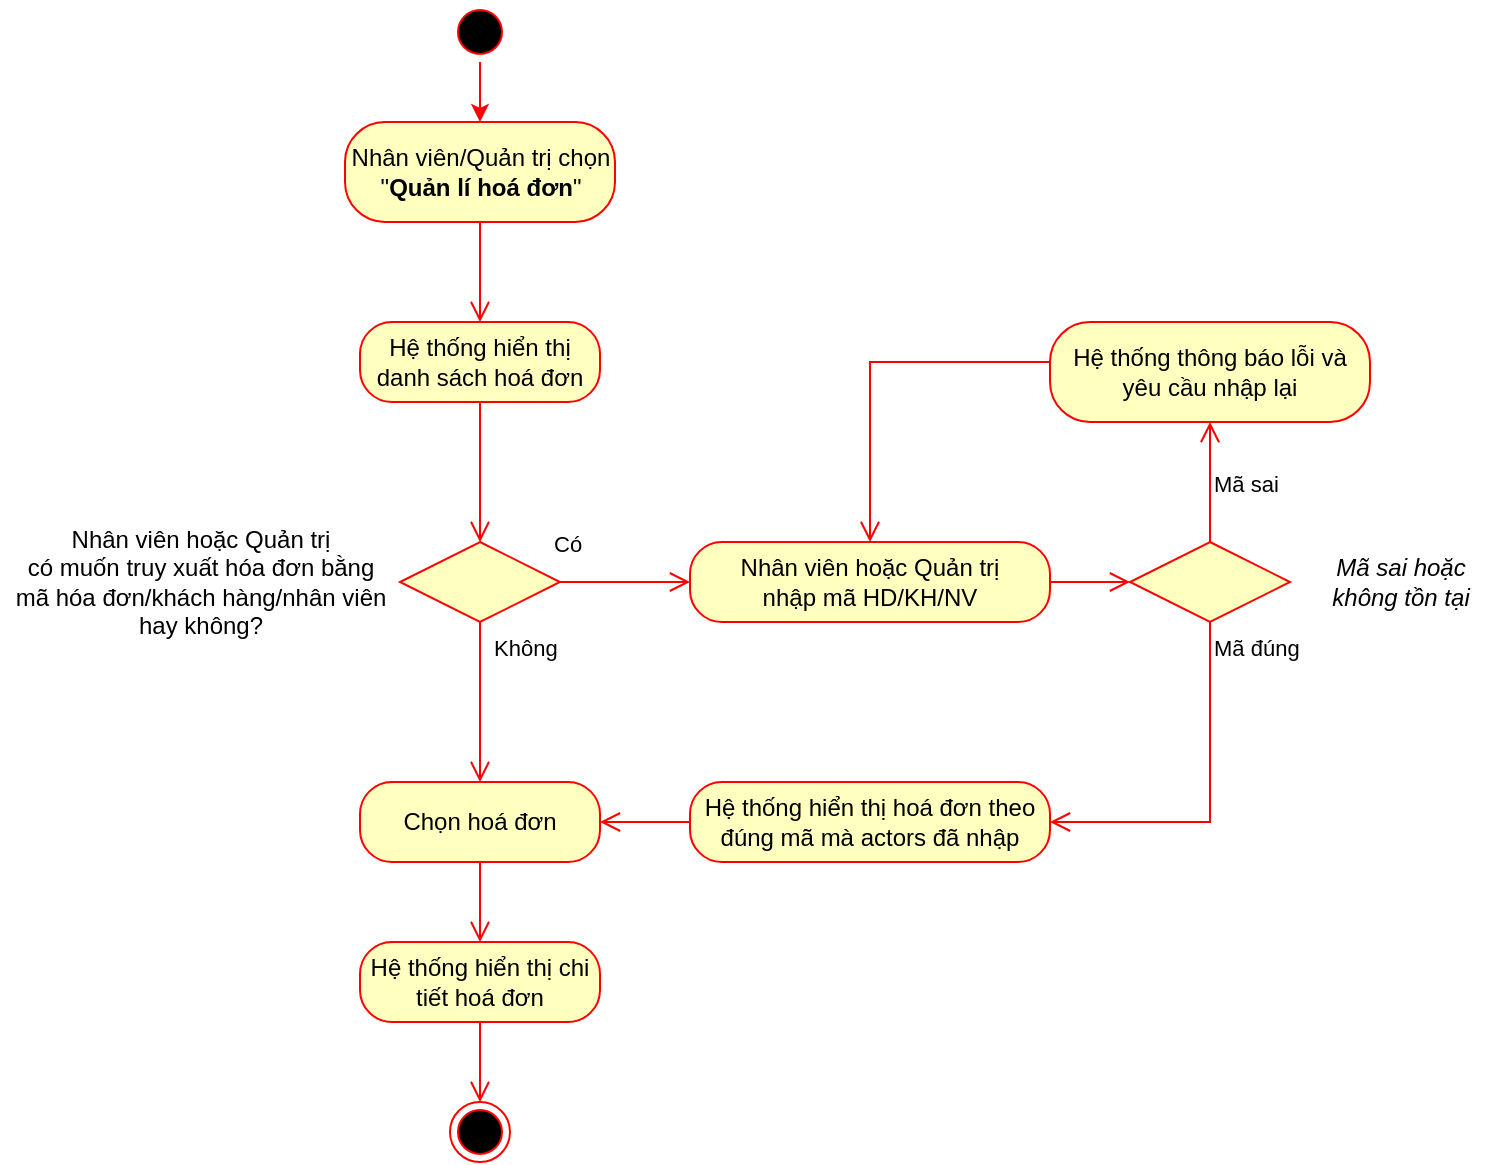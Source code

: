 <mxfile version="20.3.0" type="device"><diagram id="HFyBtDEWy9_jmM7SHwAS" name="Page-1"><mxGraphModel dx="1038" dy="649" grid="1" gridSize="10" guides="1" tooltips="1" connect="1" arrows="1" fold="1" page="1" pageScale="1" pageWidth="850" pageHeight="1100" math="0" shadow="0"><root><mxCell id="0"/><mxCell id="1" parent="0"/><mxCell id="i_cpZviZaRohsvwfuiA--39" value="" style="ellipse;html=1;shape=endState;fillColor=#000000;strokeColor=#ff0000;fontFamily=Times New Roman;fontSize=12;" parent="1" vertex="1"><mxGeometry x="310" y="570" width="30" height="30" as="geometry"/></mxCell><mxCell id="_ZzUIRtdHsrISLkcb20D-2" value="" style="endArrow=classic;html=1;rounded=0;fontFamily=Times New Roman;fontSize=12;strokeColor=#FF0000;" parent="1" source="_ZzUIRtdHsrISLkcb20D-11" target="Y8sV1J0q76GP5eiDk2bY-1" edge="1"><mxGeometry width="50" height="50" relative="1" as="geometry"><mxPoint x="330" y="50" as="sourcePoint"/><mxPoint x="325" y="90" as="targetPoint"/></mxGeometry></mxCell><mxCell id="_ZzUIRtdHsrISLkcb20D-11" value="" style="ellipse;html=1;shape=startState;fillColor=#000000;strokeColor=#ff0000;" parent="1" vertex="1"><mxGeometry x="310" y="20" width="30" height="30" as="geometry"/></mxCell><mxCell id="Y8sV1J0q76GP5eiDk2bY-1" value="Nhân viên/Quản trị chọn &quot;&lt;b&gt;Quản lí hoá đơn&lt;/b&gt;&quot;" style="rounded=1;whiteSpace=wrap;html=1;arcSize=40;fontColor=#000000;fillColor=#ffffc0;strokeColor=#ff0000;" parent="1" vertex="1"><mxGeometry x="257.5" y="80" width="135" height="50" as="geometry"/></mxCell><mxCell id="Y8sV1J0q76GP5eiDk2bY-2" value="" style="edgeStyle=orthogonalEdgeStyle;html=1;verticalAlign=bottom;endArrow=open;endSize=8;strokeColor=#ff0000;rounded=0;" parent="1" source="Y8sV1J0q76GP5eiDk2bY-1" target="Y8sV1J0q76GP5eiDk2bY-3" edge="1"><mxGeometry relative="1" as="geometry"><mxPoint x="330" y="210" as="targetPoint"/></mxGeometry></mxCell><mxCell id="Y8sV1J0q76GP5eiDk2bY-3" value="Hệ thống hiển thị danh sách hoá đơn" style="rounded=1;whiteSpace=wrap;html=1;arcSize=40;fontColor=#000000;fillColor=#ffffc0;strokeColor=#ff0000;" parent="1" vertex="1"><mxGeometry x="265" y="180" width="120" height="40" as="geometry"/></mxCell><mxCell id="Y8sV1J0q76GP5eiDk2bY-4" value="" style="edgeStyle=orthogonalEdgeStyle;html=1;verticalAlign=bottom;endArrow=open;endSize=8;strokeColor=#ff0000;rounded=0;" parent="1" source="Y8sV1J0q76GP5eiDk2bY-3" target="9kVil1ZLE7HECUKkinq9-5" edge="1"><mxGeometry relative="1" as="geometry"><mxPoint x="325" y="260" as="targetPoint"/></mxGeometry></mxCell><mxCell id="Y8sV1J0q76GP5eiDk2bY-24" value="" style="rhombus;whiteSpace=wrap;html=1;fillColor=#ffffc0;strokeColor=#ff0000;" parent="1" vertex="1"><mxGeometry x="650" y="290" width="80" height="40" as="geometry"/></mxCell><mxCell id="Y8sV1J0q76GP5eiDk2bY-25" value="Mã sai" style="edgeStyle=orthogonalEdgeStyle;html=1;align=left;verticalAlign=bottom;endArrow=open;endSize=8;strokeColor=#ff0000;rounded=0;" parent="1" source="Y8sV1J0q76GP5eiDk2bY-24" target="Y8sV1J0q76GP5eiDk2bY-28" edge="1"><mxGeometry x="-0.333" relative="1" as="geometry"><mxPoint x="790" y="310" as="targetPoint"/><mxPoint as="offset"/></mxGeometry></mxCell><mxCell id="Y8sV1J0q76GP5eiDk2bY-26" value="Mã đúng" style="edgeStyle=orthogonalEdgeStyle;html=1;align=left;verticalAlign=top;endArrow=open;endSize=8;strokeColor=#ff0000;rounded=0;" parent="1" source="Y8sV1J0q76GP5eiDk2bY-24" target="Y8sV1J0q76GP5eiDk2bY-50" edge="1"><mxGeometry x="-1" relative="1" as="geometry"><mxPoint x="415.3" y="486.4" as="targetPoint"/><Array as="points"><mxPoint x="690" y="350"/><mxPoint x="690" y="350"/></Array></mxGeometry></mxCell><mxCell id="Y8sV1J0q76GP5eiDk2bY-28" value="Hệ thống thông báo lỗi và yêu cầu nhập lại" style="rounded=1;whiteSpace=wrap;html=1;arcSize=40;fontColor=#000000;fillColor=#ffffc0;strokeColor=#ff0000;" parent="1" vertex="1"><mxGeometry x="610" y="180" width="160" height="50" as="geometry"/></mxCell><mxCell id="Y8sV1J0q76GP5eiDk2bY-29" value="" style="edgeStyle=orthogonalEdgeStyle;html=1;verticalAlign=bottom;endArrow=open;endSize=8;strokeColor=#ff0000;rounded=0;" parent="1" source="Y8sV1J0q76GP5eiDk2bY-28" target="9kVil1ZLE7HECUKkinq9-9" edge="1"><mxGeometry relative="1" as="geometry"><mxPoint x="767.5" y="210" as="targetPoint"/><Array as="points"><mxPoint x="520" y="200"/></Array></mxGeometry></mxCell><mxCell id="Y8sV1J0q76GP5eiDk2bY-47" value="Mã sai hoặc&lt;br&gt;không tồn tại" style="text;html=1;align=center;verticalAlign=middle;resizable=0;points=[];autosize=1;strokeColor=none;fillColor=none;fontStyle=2" parent="1" vertex="1"><mxGeometry x="740" y="290" width="90" height="40" as="geometry"/></mxCell><mxCell id="Y8sV1J0q76GP5eiDk2bY-50" value="Hệ thống hiển thị hoá đơn theo đúng mã mà actors đã nhập" style="rounded=1;whiteSpace=wrap;html=1;arcSize=40;fontColor=#000000;fillColor=#ffffc0;strokeColor=#ff0000;" parent="1" vertex="1"><mxGeometry x="430" y="410" width="180" height="40" as="geometry"/></mxCell><mxCell id="Y8sV1J0q76GP5eiDk2bY-51" value="" style="edgeStyle=orthogonalEdgeStyle;html=1;verticalAlign=bottom;endArrow=open;endSize=8;strokeColor=#ff0000;rounded=0;" parent="1" source="Y8sV1J0q76GP5eiDk2bY-50" target="Y8sV1J0q76GP5eiDk2bY-53" edge="1"><mxGeometry relative="1" as="geometry"><mxPoint x="230" y="700" as="targetPoint"/></mxGeometry></mxCell><mxCell id="Y8sV1J0q76GP5eiDk2bY-53" value="Chọn hoá đơn" style="rounded=1;whiteSpace=wrap;html=1;arcSize=40;fontColor=#000000;fillColor=#ffffc0;strokeColor=#ff0000;" parent="1" vertex="1"><mxGeometry x="265" y="410" width="120" height="40" as="geometry"/></mxCell><mxCell id="Y8sV1J0q76GP5eiDk2bY-54" value="" style="edgeStyle=orthogonalEdgeStyle;html=1;verticalAlign=bottom;endArrow=open;endSize=8;strokeColor=#ff0000;rounded=0;" parent="1" source="Y8sV1J0q76GP5eiDk2bY-53" target="Y8sV1J0q76GP5eiDk2bY-55" edge="1"><mxGeometry relative="1" as="geometry"><mxPoint x="410" y="670" as="targetPoint"/></mxGeometry></mxCell><mxCell id="Y8sV1J0q76GP5eiDk2bY-55" value="Hệ thống hiển thị chi tiết hoá đơn" style="rounded=1;whiteSpace=wrap;html=1;arcSize=40;fontColor=#000000;fillColor=#ffffc0;strokeColor=#ff0000;" parent="1" vertex="1"><mxGeometry x="265" y="490" width="120" height="40" as="geometry"/></mxCell><mxCell id="Y8sV1J0q76GP5eiDk2bY-56" value="" style="edgeStyle=orthogonalEdgeStyle;html=1;verticalAlign=bottom;endArrow=open;endSize=8;strokeColor=#ff0000;rounded=0;" parent="1" source="Y8sV1J0q76GP5eiDk2bY-55" target="i_cpZviZaRohsvwfuiA--39" edge="1"><mxGeometry relative="1" as="geometry"><mxPoint x="330" y="760" as="targetPoint"/></mxGeometry></mxCell><mxCell id="9kVil1ZLE7HECUKkinq9-5" value="" style="rhombus;whiteSpace=wrap;html=1;fillColor=#ffffc0;strokeColor=#ff0000;" parent="1" vertex="1"><mxGeometry x="285" y="290" width="80" height="40" as="geometry"/></mxCell><mxCell id="9kVil1ZLE7HECUKkinq9-6" value="Có&amp;nbsp;" style="edgeStyle=orthogonalEdgeStyle;html=1;align=left;verticalAlign=bottom;endArrow=open;endSize=8;strokeColor=#ff0000;rounded=0;" parent="1" source="9kVil1ZLE7HECUKkinq9-5" target="9kVil1ZLE7HECUKkinq9-9" edge="1"><mxGeometry x="-1" y="11" relative="1" as="geometry"><mxPoint x="440" y="370" as="targetPoint"/><mxPoint x="-5" y="1" as="offset"/></mxGeometry></mxCell><mxCell id="9kVil1ZLE7HECUKkinq9-7" value="Không" style="edgeStyle=orthogonalEdgeStyle;html=1;align=left;verticalAlign=top;endArrow=open;endSize=8;strokeColor=#ff0000;rounded=0;" parent="1" source="9kVil1ZLE7HECUKkinq9-5" target="Y8sV1J0q76GP5eiDk2bY-53" edge="1"><mxGeometry x="-1" y="5" relative="1" as="geometry"><mxPoint x="300" y="450" as="targetPoint"/><mxPoint as="offset"/></mxGeometry></mxCell><mxCell id="9kVil1ZLE7HECUKkinq9-8" value="Nhân viên hoặc Quản trị&lt;br&gt;có muốn truy xuất hóa đơn bằng &lt;br&gt;mã hóa đơn/khách hàng/nhân viên&lt;br&gt;hay không?" style="text;html=1;align=center;verticalAlign=middle;resizable=0;points=[];autosize=1;strokeColor=none;fillColor=none;" parent="1" vertex="1"><mxGeometry x="85" y="280" width="200" height="60" as="geometry"/></mxCell><mxCell id="9kVil1ZLE7HECUKkinq9-9" value="Nhân viên hoặc Quản trị&lt;br&gt;nhập mã HD/KH/NV" style="rounded=1;whiteSpace=wrap;html=1;arcSize=40;fontColor=#000000;fillColor=#ffffc0;strokeColor=#ff0000;" parent="1" vertex="1"><mxGeometry x="430" y="290" width="180" height="40" as="geometry"/></mxCell><mxCell id="9kVil1ZLE7HECUKkinq9-11" value="" style="edgeStyle=orthogonalEdgeStyle;html=1;verticalAlign=bottom;endArrow=open;endSize=8;strokeColor=#ff0000;rounded=0;" parent="1" source="9kVil1ZLE7HECUKkinq9-9" target="Y8sV1J0q76GP5eiDk2bY-24" edge="1"><mxGeometry relative="1" as="geometry"><mxPoint x="777.5" y="220" as="targetPoint"/><Array as="points"><mxPoint x="650" y="310"/><mxPoint x="650" y="310"/></Array><mxPoint x="600" y="340" as="sourcePoint"/></mxGeometry></mxCell></root></mxGraphModel></diagram></mxfile>